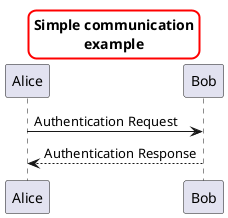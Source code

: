 @startuml
skinparam titleBorderRoundCorner 15
skinparam titleBorderThickness 2
skinparam titleBorderColor red
skinparam titleBackgroundColor Aqua -CadetBlue
title Simple communication\nexample
Alice -> Bob: Authentication Request
Bob --> Alice: Authentication Response
@enduml
